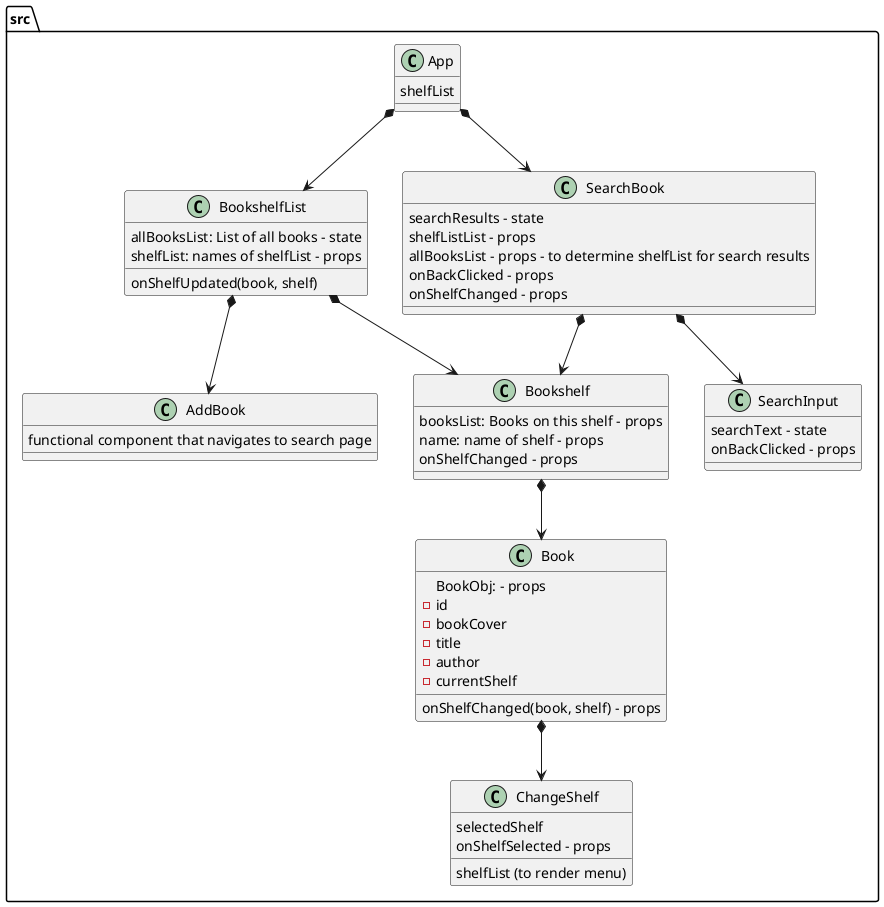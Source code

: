 @startuml myReads-solution-design

package src {
  class App{
    shelfList
  }
  class BookshelfList{
    allBooksList: List of all books - state
    onShelfUpdated(book, shelf)
    shelfList: names of shelfList - props
  }
  class Bookshelf{
    booksList: Books on this shelf - props
    name: name of shelf - props
    onShelfChanged - props
  }
  
  class Book{
    BookObj: - props
          -id
          -bookCover
          -title
          -author
          -currentShelf
    
    onShelfChanged(book, shelf) - props
  }
  class ChangeShelf{
    shelfList (to render menu)
    selectedShelf
    onShelfSelected - props
  }
  class AddBook{
    functional component that navigates to search page
  }
  class SearchBook{
    searchResults - state
    shelfListList - props
    allBooksList - props - to determine shelfList for search results
    onBackClicked - props
    onShelfChanged - props
  }
  class SearchInput{
    searchText - state
    onBackClicked - props
  }
}

App *--> BookshelfList
App *--> SearchBook
BookshelfList*--> Bookshelf
Bookshelf *--> Book
BookshelfList *--> AddBook
Book *--> ChangeShelf
SearchBook *--> SearchInput
SearchBook *--> Bookshelf


@enduml


